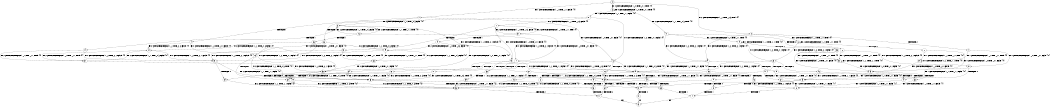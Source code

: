 digraph BCG {
size = "7, 10.5";
center = TRUE;
node [shape = circle];
0 [peripheries = 2];
0 -> 1 [label = "EX !1 !ATOMIC_EXCH_BRANCH (1, +1, TRUE, +1, 1, FALSE) !{0}"];
0 -> 2 [label = "EX !2 !ATOMIC_EXCH_BRANCH (1, +1, TRUE, +0, 3, TRUE) !{0}"];
0 -> 3 [label = "EX !0 !ATOMIC_EXCH_BRANCH (1, +0, TRUE, +0, 1, TRUE) !{0}"];
1 -> 4 [label = "TERMINATE !1"];
1 -> 5 [label = "EX !2 !ATOMIC_EXCH_BRANCH (1, +1, TRUE, +0, 3, FALSE) !{0}"];
1 -> 6 [label = "EX !0 !ATOMIC_EXCH_BRANCH (1, +0, TRUE, +0, 1, FALSE) !{0}"];
2 -> 7 [label = "TERMINATE !2"];
2 -> 8 [label = "EX !1 !ATOMIC_EXCH_BRANCH (1, +1, TRUE, +1, 1, TRUE) !{0}"];
2 -> 9 [label = "EX !0 !ATOMIC_EXCH_BRANCH (1, +0, TRUE, +0, 1, FALSE) !{0}"];
3 -> 10 [label = "EX !1 !ATOMIC_EXCH_BRANCH (1, +1, TRUE, +1, 1, FALSE) !{0}"];
3 -> 11 [label = "EX !2 !ATOMIC_EXCH_BRANCH (1, +1, TRUE, +0, 3, TRUE) !{0}"];
3 -> 3 [label = "EX !0 !ATOMIC_EXCH_BRANCH (1, +0, TRUE, +0, 1, TRUE) !{0}"];
4 -> 12 [label = "EX !2 !ATOMIC_EXCH_BRANCH (1, +1, TRUE, +0, 3, FALSE) !{0}"];
4 -> 13 [label = "EX !0 !ATOMIC_EXCH_BRANCH (1, +0, TRUE, +0, 1, FALSE) !{0}"];
5 -> 14 [label = "TERMINATE !1"];
5 -> 15 [label = "EX !0 !ATOMIC_EXCH_BRANCH (1, +0, TRUE, +0, 1, FALSE) !{0}"];
5 -> 16 [label = "EX !2 !ATOMIC_EXCH_BRANCH (1, +1, TRUE, +1, 1, TRUE) !{0}"];
6 -> 17 [label = "TERMINATE !1"];
6 -> 18 [label = "TERMINATE !0"];
6 -> 19 [label = "EX !2 !ATOMIC_EXCH_BRANCH (1, +1, TRUE, +0, 3, TRUE) !{0}"];
7 -> 20 [label = "EX !1 !ATOMIC_EXCH_BRANCH (1, +1, TRUE, +1, 1, TRUE) !{0}"];
7 -> 21 [label = "EX !0 !ATOMIC_EXCH_BRANCH (1, +0, TRUE, +0, 1, FALSE) !{0}"];
8 -> 22 [label = "TERMINATE !2"];
8 -> 23 [label = "EX !0 !ATOMIC_EXCH_BRANCH (1, +0, TRUE, +0, 1, FALSE) !{0}"];
8 -> 8 [label = "EX !1 !ATOMIC_EXCH_BRANCH (1, +1, TRUE, +1, 1, TRUE) !{0}"];
9 -> 24 [label = "TERMINATE !2"];
9 -> 25 [label = "TERMINATE !0"];
9 -> 19 [label = "EX !1 !ATOMIC_EXCH_BRANCH (1, +1, TRUE, +1, 1, FALSE) !{0}"];
10 -> 26 [label = "TERMINATE !1"];
10 -> 27 [label = "EX !2 !ATOMIC_EXCH_BRANCH (1, +1, TRUE, +0, 3, FALSE) !{0}"];
10 -> 6 [label = "EX !0 !ATOMIC_EXCH_BRANCH (1, +0, TRUE, +0, 1, FALSE) !{0}"];
11 -> 28 [label = "TERMINATE !2"];
11 -> 29 [label = "EX !1 !ATOMIC_EXCH_BRANCH (1, +1, TRUE, +1, 1, TRUE) !{0}"];
11 -> 9 [label = "EX !0 !ATOMIC_EXCH_BRANCH (1, +0, TRUE, +0, 1, FALSE) !{0}"];
12 -> 30 [label = "EX !0 !ATOMIC_EXCH_BRANCH (1, +0, TRUE, +0, 1, FALSE) !{0}"];
12 -> 31 [label = "EX !2 !ATOMIC_EXCH_BRANCH (1, +1, TRUE, +1, 1, TRUE) !{0}"];
13 -> 32 [label = "TERMINATE !0"];
13 -> 33 [label = "EX !2 !ATOMIC_EXCH_BRANCH (1, +1, TRUE, +0, 3, TRUE) !{0}"];
14 -> 30 [label = "EX !0 !ATOMIC_EXCH_BRANCH (1, +0, TRUE, +0, 1, FALSE) !{0}"];
14 -> 31 [label = "EX !2 !ATOMIC_EXCH_BRANCH (1, +1, TRUE, +1, 1, TRUE) !{0}"];
15 -> 34 [label = "TERMINATE !1"];
15 -> 35 [label = "TERMINATE !0"];
15 -> 19 [label = "EX !2 !ATOMIC_EXCH_BRANCH (1, +1, TRUE, +1, 1, FALSE) !{0}"];
16 -> 36 [label = "TERMINATE !1"];
16 -> 37 [label = "EX !0 !ATOMIC_EXCH_BRANCH (1, +0, TRUE, +0, 1, FALSE) !{0}"];
16 -> 5 [label = "EX !2 !ATOMIC_EXCH_BRANCH (1, +1, TRUE, +0, 3, FALSE) !{0}"];
17 -> 32 [label = "TERMINATE !0"];
17 -> 33 [label = "EX !2 !ATOMIC_EXCH_BRANCH (1, +1, TRUE, +0, 3, TRUE) !{0}"];
18 -> 38 [label = "TERMINATE !1"];
18 -> 39 [label = "EX !2 !ATOMIC_EXCH_BRANCH (1, +1, TRUE, +0, 3, TRUE) !{1}"];
19 -> 40 [label = "TERMINATE !1"];
19 -> 41 [label = "TERMINATE !2"];
19 -> 42 [label = "TERMINATE !0"];
20 -> 43 [label = "EX !0 !ATOMIC_EXCH_BRANCH (1, +0, TRUE, +0, 1, FALSE) !{0}"];
20 -> 20 [label = "EX !1 !ATOMIC_EXCH_BRANCH (1, +1, TRUE, +1, 1, TRUE) !{0}"];
21 -> 44 [label = "TERMINATE !0"];
21 -> 45 [label = "EX !1 !ATOMIC_EXCH_BRANCH (1, +1, TRUE, +1, 1, FALSE) !{0}"];
22 -> 43 [label = "EX !0 !ATOMIC_EXCH_BRANCH (1, +0, TRUE, +0, 1, FALSE) !{0}"];
22 -> 20 [label = "EX !1 !ATOMIC_EXCH_BRANCH (1, +1, TRUE, +1, 1, TRUE) !{0}"];
23 -> 46 [label = "TERMINATE !2"];
23 -> 47 [label = "TERMINATE !0"];
23 -> 19 [label = "EX !1 !ATOMIC_EXCH_BRANCH (1, +1, TRUE, +1, 1, FALSE) !{0}"];
24 -> 44 [label = "TERMINATE !0"];
24 -> 45 [label = "EX !1 !ATOMIC_EXCH_BRANCH (1, +1, TRUE, +1, 1, FALSE) !{0}"];
25 -> 48 [label = "TERMINATE !2"];
25 -> 39 [label = "EX !1 !ATOMIC_EXCH_BRANCH (1, +1, TRUE, +1, 1, FALSE) !{1}"];
26 -> 49 [label = "EX !2 !ATOMIC_EXCH_BRANCH (1, +1, TRUE, +0, 3, FALSE) !{0}"];
26 -> 13 [label = "EX !0 !ATOMIC_EXCH_BRANCH (1, +0, TRUE, +0, 1, FALSE) !{0}"];
27 -> 50 [label = "TERMINATE !1"];
27 -> 51 [label = "EX !2 !ATOMIC_EXCH_BRANCH (1, +1, TRUE, +1, 1, TRUE) !{0}"];
27 -> 15 [label = "EX !0 !ATOMIC_EXCH_BRANCH (1, +0, TRUE, +0, 1, FALSE) !{0}"];
28 -> 52 [label = "EX !1 !ATOMIC_EXCH_BRANCH (1, +1, TRUE, +1, 1, TRUE) !{0}"];
28 -> 21 [label = "EX !0 !ATOMIC_EXCH_BRANCH (1, +0, TRUE, +0, 1, FALSE) !{0}"];
29 -> 53 [label = "TERMINATE !2"];
29 -> 29 [label = "EX !1 !ATOMIC_EXCH_BRANCH (1, +1, TRUE, +1, 1, TRUE) !{0}"];
29 -> 23 [label = "EX !0 !ATOMIC_EXCH_BRANCH (1, +0, TRUE, +0, 1, FALSE) !{0}"];
30 -> 54 [label = "TERMINATE !0"];
30 -> 33 [label = "EX !2 !ATOMIC_EXCH_BRANCH (1, +1, TRUE, +1, 1, FALSE) !{0}"];
31 -> 55 [label = "EX !0 !ATOMIC_EXCH_BRANCH (1, +0, TRUE, +0, 1, FALSE) !{0}"];
31 -> 12 [label = "EX !2 !ATOMIC_EXCH_BRANCH (1, +1, TRUE, +0, 3, FALSE) !{0}"];
32 -> 56 [label = "EX !2 !ATOMIC_EXCH_BRANCH (1, +1, TRUE, +0, 3, TRUE) !{2}"];
33 -> 57 [label = "TERMINATE !2"];
33 -> 58 [label = "TERMINATE !0"];
34 -> 54 [label = "TERMINATE !0"];
34 -> 33 [label = "EX !2 !ATOMIC_EXCH_BRANCH (1, +1, TRUE, +1, 1, FALSE) !{0}"];
35 -> 59 [label = "TERMINATE !1"];
35 -> 39 [label = "EX !2 !ATOMIC_EXCH_BRANCH (1, +1, TRUE, +1, 1, FALSE) !{1}"];
36 -> 55 [label = "EX !0 !ATOMIC_EXCH_BRANCH (1, +0, TRUE, +0, 1, FALSE) !{0}"];
36 -> 12 [label = "EX !2 !ATOMIC_EXCH_BRANCH (1, +1, TRUE, +0, 3, FALSE) !{0}"];
37 -> 60 [label = "TERMINATE !1"];
37 -> 61 [label = "TERMINATE !0"];
37 -> 19 [label = "EX !2 !ATOMIC_EXCH_BRANCH (1, +1, TRUE, +0, 3, TRUE) !{0}"];
38 -> 56 [label = "EX !2 !ATOMIC_EXCH_BRANCH (1, +1, TRUE, +0, 3, TRUE) !{2}"];
39 -> 62 [label = "TERMINATE !1"];
39 -> 63 [label = "TERMINATE !2"];
40 -> 57 [label = "TERMINATE !2"];
40 -> 58 [label = "TERMINATE !0"];
41 -> 57 [label = "TERMINATE !1"];
41 -> 64 [label = "TERMINATE !0"];
42 -> 62 [label = "TERMINATE !1"];
42 -> 63 [label = "TERMINATE !2"];
43 -> 65 [label = "TERMINATE !0"];
43 -> 45 [label = "EX !1 !ATOMIC_EXCH_BRANCH (1, +1, TRUE, +1, 1, FALSE) !{0}"];
44 -> 66 [label = "EX !1 !ATOMIC_EXCH_BRANCH (1, +1, TRUE, +1, 1, FALSE) !{1}"];
45 -> 57 [label = "TERMINATE !1"];
45 -> 64 [label = "TERMINATE !0"];
46 -> 65 [label = "TERMINATE !0"];
46 -> 45 [label = "EX !1 !ATOMIC_EXCH_BRANCH (1, +1, TRUE, +1, 1, FALSE) !{0}"];
47 -> 67 [label = "TERMINATE !2"];
47 -> 39 [label = "EX !1 !ATOMIC_EXCH_BRANCH (1, +1, TRUE, +1, 1, FALSE) !{1}"];
48 -> 66 [label = "EX !1 !ATOMIC_EXCH_BRANCH (1, +1, TRUE, +1, 1, FALSE) !{1}"];
49 -> 68 [label = "EX !2 !ATOMIC_EXCH_BRANCH (1, +1, TRUE, +1, 1, TRUE) !{0}"];
49 -> 30 [label = "EX !0 !ATOMIC_EXCH_BRANCH (1, +0, TRUE, +0, 1, FALSE) !{0}"];
50 -> 68 [label = "EX !2 !ATOMIC_EXCH_BRANCH (1, +1, TRUE, +1, 1, TRUE) !{0}"];
50 -> 30 [label = "EX !0 !ATOMIC_EXCH_BRANCH (1, +0, TRUE, +0, 1, FALSE) !{0}"];
51 -> 69 [label = "TERMINATE !1"];
51 -> 27 [label = "EX !2 !ATOMIC_EXCH_BRANCH (1, +1, TRUE, +0, 3, FALSE) !{0}"];
51 -> 37 [label = "EX !0 !ATOMIC_EXCH_BRANCH (1, +0, TRUE, +0, 1, FALSE) !{0}"];
52 -> 52 [label = "EX !1 !ATOMIC_EXCH_BRANCH (1, +1, TRUE, +1, 1, TRUE) !{0}"];
52 -> 43 [label = "EX !0 !ATOMIC_EXCH_BRANCH (1, +0, TRUE, +0, 1, FALSE) !{0}"];
53 -> 52 [label = "EX !1 !ATOMIC_EXCH_BRANCH (1, +1, TRUE, +1, 1, TRUE) !{0}"];
53 -> 43 [label = "EX !0 !ATOMIC_EXCH_BRANCH (1, +0, TRUE, +0, 1, FALSE) !{0}"];
54 -> 56 [label = "EX !2 !ATOMIC_EXCH_BRANCH (1, +1, TRUE, +1, 1, FALSE) !{2}"];
55 -> 70 [label = "TERMINATE !0"];
55 -> 33 [label = "EX !2 !ATOMIC_EXCH_BRANCH (1, +1, TRUE, +0, 3, TRUE) !{0}"];
56 -> 71 [label = "TERMINATE !2"];
57 -> 72 [label = "TERMINATE !0"];
58 -> 71 [label = "TERMINATE !2"];
59 -> 56 [label = "EX !2 !ATOMIC_EXCH_BRANCH (1, +1, TRUE, +1, 1, FALSE) !{2}"];
60 -> 70 [label = "TERMINATE !0"];
60 -> 33 [label = "EX !2 !ATOMIC_EXCH_BRANCH (1, +1, TRUE, +0, 3, TRUE) !{0}"];
61 -> 73 [label = "TERMINATE !1"];
61 -> 39 [label = "EX !2 !ATOMIC_EXCH_BRANCH (1, +1, TRUE, +0, 3, TRUE) !{1}"];
62 -> 71 [label = "TERMINATE !2"];
63 -> 74 [label = "TERMINATE !1"];
64 -> 74 [label = "TERMINATE !1"];
65 -> 66 [label = "EX !1 !ATOMIC_EXCH_BRANCH (1, +1, TRUE, +1, 1, FALSE) !{1}"];
66 -> 74 [label = "TERMINATE !1"];
67 -> 66 [label = "EX !1 !ATOMIC_EXCH_BRANCH (1, +1, TRUE, +1, 1, FALSE) !{1}"];
68 -> 49 [label = "EX !2 !ATOMIC_EXCH_BRANCH (1, +1, TRUE, +0, 3, FALSE) !{0}"];
68 -> 55 [label = "EX !0 !ATOMIC_EXCH_BRANCH (1, +0, TRUE, +0, 1, FALSE) !{0}"];
69 -> 49 [label = "EX !2 !ATOMIC_EXCH_BRANCH (1, +1, TRUE, +0, 3, FALSE) !{0}"];
69 -> 55 [label = "EX !0 !ATOMIC_EXCH_BRANCH (1, +0, TRUE, +0, 1, FALSE) !{0}"];
70 -> 56 [label = "EX !2 !ATOMIC_EXCH_BRANCH (1, +1, TRUE, +0, 3, TRUE) !{2}"];
71 -> 75 [label = "exit"];
72 -> 75 [label = "exit"];
73 -> 56 [label = "EX !2 !ATOMIC_EXCH_BRANCH (1, +1, TRUE, +0, 3, TRUE) !{2}"];
74 -> 75 [label = "exit"];
}
